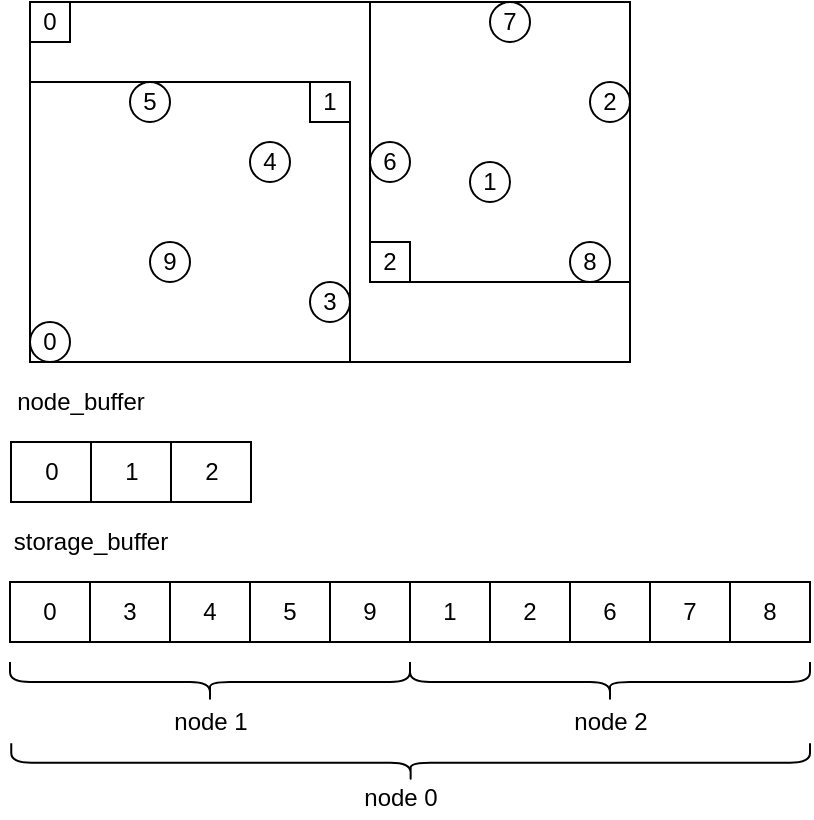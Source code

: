 <mxfile version="13.1.3">
    <diagram id="6hGFLwfOUW9BJ-s0fimq" name="Page-1">
        <mxGraphModel dx="249" dy="113" grid="1" gridSize="10" guides="1" tooltips="1" connect="1" arrows="1" fold="1" page="1" pageScale="1" pageWidth="827" pageHeight="1169" math="0" shadow="0">
            <root>
                <mxCell id="0"/>
                <mxCell id="1" parent="0"/>
                <mxCell id="12" value="" style="rounded=0;whiteSpace=wrap;html=1;fillColor=none;" parent="1" vertex="1">
                    <mxGeometry x="260" y="140" width="300" height="180" as="geometry"/>
                </mxCell>
                <mxCell id="14" value="" style="rounded=0;whiteSpace=wrap;html=1;fillColor=none;" parent="1" vertex="1">
                    <mxGeometry x="430" y="140" width="130" height="140" as="geometry"/>
                </mxCell>
                <mxCell id="13" value="" style="rounded=0;whiteSpace=wrap;html=1;fillColor=none;" parent="1" vertex="1">
                    <mxGeometry x="260" y="180" width="160" height="140" as="geometry"/>
                </mxCell>
                <mxCell id="2" value="5" style="ellipse;whiteSpace=wrap;html=1;aspect=fixed;connectable=0;allowArrows=0;resizable=0;" parent="1" vertex="1">
                    <mxGeometry x="310" y="180" width="20" height="20" as="geometry"/>
                </mxCell>
                <mxCell id="3" value="9" style="ellipse;whiteSpace=wrap;html=1;aspect=fixed;connectable=0;allowArrows=0;resizable=0;" parent="1" vertex="1">
                    <mxGeometry x="320" y="260" width="20" height="20" as="geometry"/>
                </mxCell>
                <mxCell id="4" value="3" style="ellipse;whiteSpace=wrap;html=1;aspect=fixed;connectable=0;allowArrows=0;resizable=0;" parent="1" vertex="1">
                    <mxGeometry x="400" y="280" width="20" height="20" as="geometry"/>
                </mxCell>
                <mxCell id="5" value="4" style="ellipse;whiteSpace=wrap;html=1;aspect=fixed;connectable=0;allowArrows=0;resizable=0;" parent="1" vertex="1">
                    <mxGeometry x="370" y="210" width="20" height="20" as="geometry"/>
                </mxCell>
                <mxCell id="6" value="1" style="ellipse;whiteSpace=wrap;html=1;aspect=fixed;connectable=0;allowArrows=0;resizable=0;" parent="1" vertex="1">
                    <mxGeometry x="480" y="220" width="20" height="20" as="geometry"/>
                </mxCell>
                <mxCell id="7" value="6" style="ellipse;whiteSpace=wrap;html=1;aspect=fixed;connectable=0;allowArrows=0;resizable=0;" parent="1" vertex="1">
                    <mxGeometry x="430" y="210" width="20" height="20" as="geometry"/>
                </mxCell>
                <mxCell id="8" value="7" style="ellipse;whiteSpace=wrap;html=1;aspect=fixed;connectable=0;allowArrows=0;resizable=0;" parent="1" vertex="1">
                    <mxGeometry x="490" y="140" width="20" height="20" as="geometry"/>
                </mxCell>
                <mxCell id="9" value="8" style="ellipse;whiteSpace=wrap;html=1;aspect=fixed;connectable=0;allowArrows=0;resizable=0;" parent="1" vertex="1">
                    <mxGeometry x="530" y="260" width="20" height="20" as="geometry"/>
                </mxCell>
                <mxCell id="10" value="2" style="ellipse;whiteSpace=wrap;html=1;aspect=fixed;connectable=0;allowArrows=0;resizable=0;" parent="1" vertex="1">
                    <mxGeometry x="540" y="180" width="20" height="20" as="geometry"/>
                </mxCell>
                <mxCell id="11" value="0" style="ellipse;whiteSpace=wrap;html=1;aspect=fixed;connectable=0;allowArrows=0;resizable=0;" parent="1" vertex="1">
                    <mxGeometry x="260" y="300" width="20" height="20" as="geometry"/>
                </mxCell>
                <mxCell id="15" value="0" style="rounded=0;whiteSpace=wrap;html=1;fillColor=none;" parent="1" vertex="1">
                    <mxGeometry x="260" y="140" width="20" height="20" as="geometry"/>
                </mxCell>
                <mxCell id="18" value="1" style="rounded=0;whiteSpace=wrap;html=1;fillColor=none;" parent="1" vertex="1">
                    <mxGeometry x="400" y="180" width="20" height="20" as="geometry"/>
                </mxCell>
                <mxCell id="20" value="2" style="rounded=0;whiteSpace=wrap;html=1;fillColor=none;" parent="1" vertex="1">
                    <mxGeometry x="430" y="260" width="20" height="20" as="geometry"/>
                </mxCell>
                <mxCell id="22" value="0" style="rounded=0;whiteSpace=wrap;html=1;" parent="1" vertex="1">
                    <mxGeometry x="250" y="430" width="40" height="30" as="geometry"/>
                </mxCell>
                <mxCell id="23" value="3" style="rounded=0;whiteSpace=wrap;html=1;" parent="1" vertex="1">
                    <mxGeometry x="290" y="430" width="40" height="30" as="geometry"/>
                </mxCell>
                <mxCell id="24" value="4" style="rounded=0;whiteSpace=wrap;html=1;" parent="1" vertex="1">
                    <mxGeometry x="330" y="430" width="40" height="30" as="geometry"/>
                </mxCell>
                <mxCell id="25" value="5" style="rounded=0;whiteSpace=wrap;html=1;" parent="1" vertex="1">
                    <mxGeometry x="370" y="430" width="40" height="30" as="geometry"/>
                </mxCell>
                <mxCell id="26" value="9" style="rounded=0;whiteSpace=wrap;html=1;" parent="1" vertex="1">
                    <mxGeometry x="410" y="430" width="40" height="30" as="geometry"/>
                </mxCell>
                <mxCell id="27" value="1" style="rounded=0;whiteSpace=wrap;html=1;" parent="1" vertex="1">
                    <mxGeometry x="450" y="430" width="40" height="30" as="geometry"/>
                </mxCell>
                <mxCell id="28" value="2" style="rounded=0;whiteSpace=wrap;html=1;" parent="1" vertex="1">
                    <mxGeometry x="490" y="430" width="40" height="30" as="geometry"/>
                </mxCell>
                <mxCell id="29" value="6" style="rounded=0;whiteSpace=wrap;html=1;" parent="1" vertex="1">
                    <mxGeometry x="530" y="430" width="40" height="30" as="geometry"/>
                </mxCell>
                <mxCell id="30" value="7" style="rounded=0;whiteSpace=wrap;html=1;" parent="1" vertex="1">
                    <mxGeometry x="570" y="430" width="40" height="30" as="geometry"/>
                </mxCell>
                <mxCell id="31" value="8" style="rounded=0;whiteSpace=wrap;html=1;" parent="1" vertex="1">
                    <mxGeometry x="610" y="430" width="40" height="30" as="geometry"/>
                </mxCell>
                <mxCell id="34" value="" style="shape=curlyBracket;whiteSpace=wrap;html=1;rounded=1;fillColor=#ffffff;rotation=-90;" parent="1" vertex="1">
                    <mxGeometry x="340" y="380" width="20" height="200" as="geometry"/>
                </mxCell>
                <mxCell id="35" value="" style="shape=curlyBracket;whiteSpace=wrap;html=1;rounded=1;fillColor=#ffffff;rotation=-90;" parent="1" vertex="1">
                    <mxGeometry x="540" y="380" width="20" height="200" as="geometry"/>
                </mxCell>
                <mxCell id="36" value="node 1" style="text;html=1;align=center;verticalAlign=middle;resizable=0;points=[];autosize=1;" parent="1" vertex="1">
                    <mxGeometry x="325" y="490" width="50" height="20" as="geometry"/>
                </mxCell>
                <mxCell id="37" value="node 2" style="text;html=1;align=center;verticalAlign=middle;resizable=0;points=[];autosize=1;" parent="1" vertex="1">
                    <mxGeometry x="525" y="490" width="50" height="20" as="geometry"/>
                </mxCell>
                <mxCell id="38" value="0" style="rounded=0;whiteSpace=wrap;html=1;" parent="1" vertex="1">
                    <mxGeometry x="250.5" y="360" width="40" height="30" as="geometry"/>
                </mxCell>
                <mxCell id="39" value="1" style="rounded=0;whiteSpace=wrap;html=1;" parent="1" vertex="1">
                    <mxGeometry x="290.5" y="360" width="40" height="30" as="geometry"/>
                </mxCell>
                <mxCell id="40" value="2" style="rounded=0;whiteSpace=wrap;html=1;" parent="1" vertex="1">
                    <mxGeometry x="330.5" y="360" width="40" height="30" as="geometry"/>
                </mxCell>
                <mxCell id="41" value="storage_buffer" style="text;html=1;align=center;verticalAlign=middle;resizable=0;points=[];autosize=1;" parent="1" vertex="1">
                    <mxGeometry x="245" y="400" width="90" height="20" as="geometry"/>
                </mxCell>
                <mxCell id="42" value="node_buffer" style="text;html=1;align=center;verticalAlign=middle;resizable=0;points=[];autosize=1;" parent="1" vertex="1">
                    <mxGeometry x="245" y="330" width="80" height="20" as="geometry"/>
                </mxCell>
                <mxCell id="43" value="" style="shape=curlyBracket;whiteSpace=wrap;html=1;rounded=1;fillColor=#ffffff;rotation=-90;" vertex="1" parent="1">
                    <mxGeometry x="440.63" y="320.63" width="19.37" height="399.38" as="geometry"/>
                </mxCell>
                <mxCell id="44" value="node 0" style="text;html=1;align=center;verticalAlign=middle;resizable=0;points=[];autosize=1;" vertex="1" parent="1">
                    <mxGeometry x="420" y="528" width="50" height="20" as="geometry"/>
                </mxCell>
            </root>
        </mxGraphModel>
    </diagram>
</mxfile>